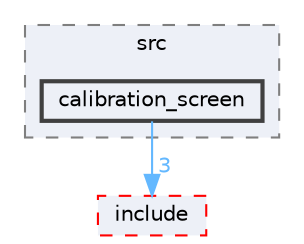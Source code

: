 digraph "C:/Github/PM3-Cable_Monitor/Software/Cable-Monitor_TouchGFX/Cable_Monitor_Horwey/TouchGFX/gui/src/calibration_screen"
{
 // LATEX_PDF_SIZE
  bgcolor="transparent";
  edge [fontname=Helvetica,fontsize=10,labelfontname=Helvetica,labelfontsize=10];
  node [fontname=Helvetica,fontsize=10,shape=box,height=0.2,width=0.4];
  compound=true
  subgraph clusterdir_fead4d3918e78267d6332d052aea3780 {
    graph [ bgcolor="#edf0f7", pencolor="grey50", label="src", fontname=Helvetica,fontsize=10 style="filled,dashed", URL="dir_fead4d3918e78267d6332d052aea3780.html",tooltip=""]
  dir_8dc289ea7cbfe23b6d1775540545633a [label="calibration_screen", fillcolor="#edf0f7", color="grey25", style="filled,bold", URL="dir_8dc289ea7cbfe23b6d1775540545633a.html",tooltip=""];
  }
  dir_7d0e74372a50d3721000a94171d7e601 [label="include", fillcolor="#edf0f7", color="red", style="filled,dashed", URL="dir_7d0e74372a50d3721000a94171d7e601.html",tooltip=""];
  dir_8dc289ea7cbfe23b6d1775540545633a->dir_7d0e74372a50d3721000a94171d7e601 [headlabel="3", labeldistance=1.5 headhref="dir_000001_000011.html" href="dir_000001_000011.html" color="steelblue1" fontcolor="steelblue1"];
}
